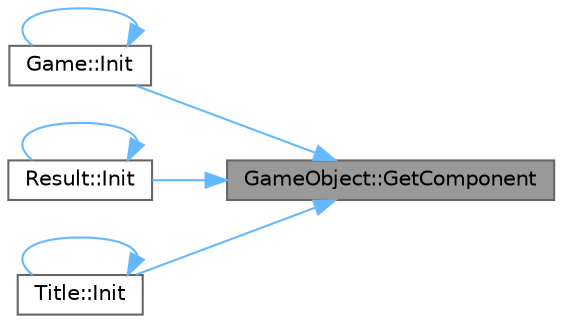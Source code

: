 digraph "GameObject::GetComponent"
{
 // LATEX_PDF_SIZE
  bgcolor="transparent";
  edge [fontname=Helvetica,fontsize=10,labelfontname=Helvetica,labelfontsize=10];
  node [fontname=Helvetica,fontsize=10,shape=box,height=0.2,width=0.4];
  rankdir="RL";
  Node1 [id="Node000001",label="GameObject::GetComponent",height=0.2,width=0.4,color="gray40", fillcolor="grey60", style="filled", fontcolor="black",tooltip="オブジェクトから指定された型のコンポーネントを取得します。"];
  Node1 -> Node2 [id="edge1_Node000001_Node000002",dir="back",color="steelblue1",style="solid",tooltip=" "];
  Node2 [id="Node000002",label="Game::Init",height=0.2,width=0.4,color="grey40", fillcolor="white", style="filled",URL="$class_game.html#a76d586857ee6851adaf5f5fb8f9917ac",tooltip="シーンの初期化を行います。"];
  Node2 -> Node2 [id="edge2_Node000002_Node000002",dir="back",color="steelblue1",style="solid",tooltip=" "];
  Node1 -> Node3 [id="edge3_Node000001_Node000003",dir="back",color="steelblue1",style="solid",tooltip=" "];
  Node3 [id="Node000003",label="Result::Init",height=0.2,width=0.4,color="grey40", fillcolor="white", style="filled",URL="$class_result.html#af5e428da05c1649fe0d00893780f0699",tooltip="シーンの初期化を行います。"];
  Node3 -> Node3 [id="edge4_Node000003_Node000003",dir="back",color="steelblue1",style="solid",tooltip=" "];
  Node1 -> Node4 [id="edge5_Node000001_Node000004",dir="back",color="steelblue1",style="solid",tooltip=" "];
  Node4 [id="Node000004",label="Title::Init",height=0.2,width=0.4,color="grey40", fillcolor="white", style="filled",URL="$class_title.html#afd467560e61d6492400f1f531fdd1ccd",tooltip="シーンの初期化を行います。"];
  Node4 -> Node4 [id="edge6_Node000004_Node000004",dir="back",color="steelblue1",style="solid",tooltip=" "];
}
